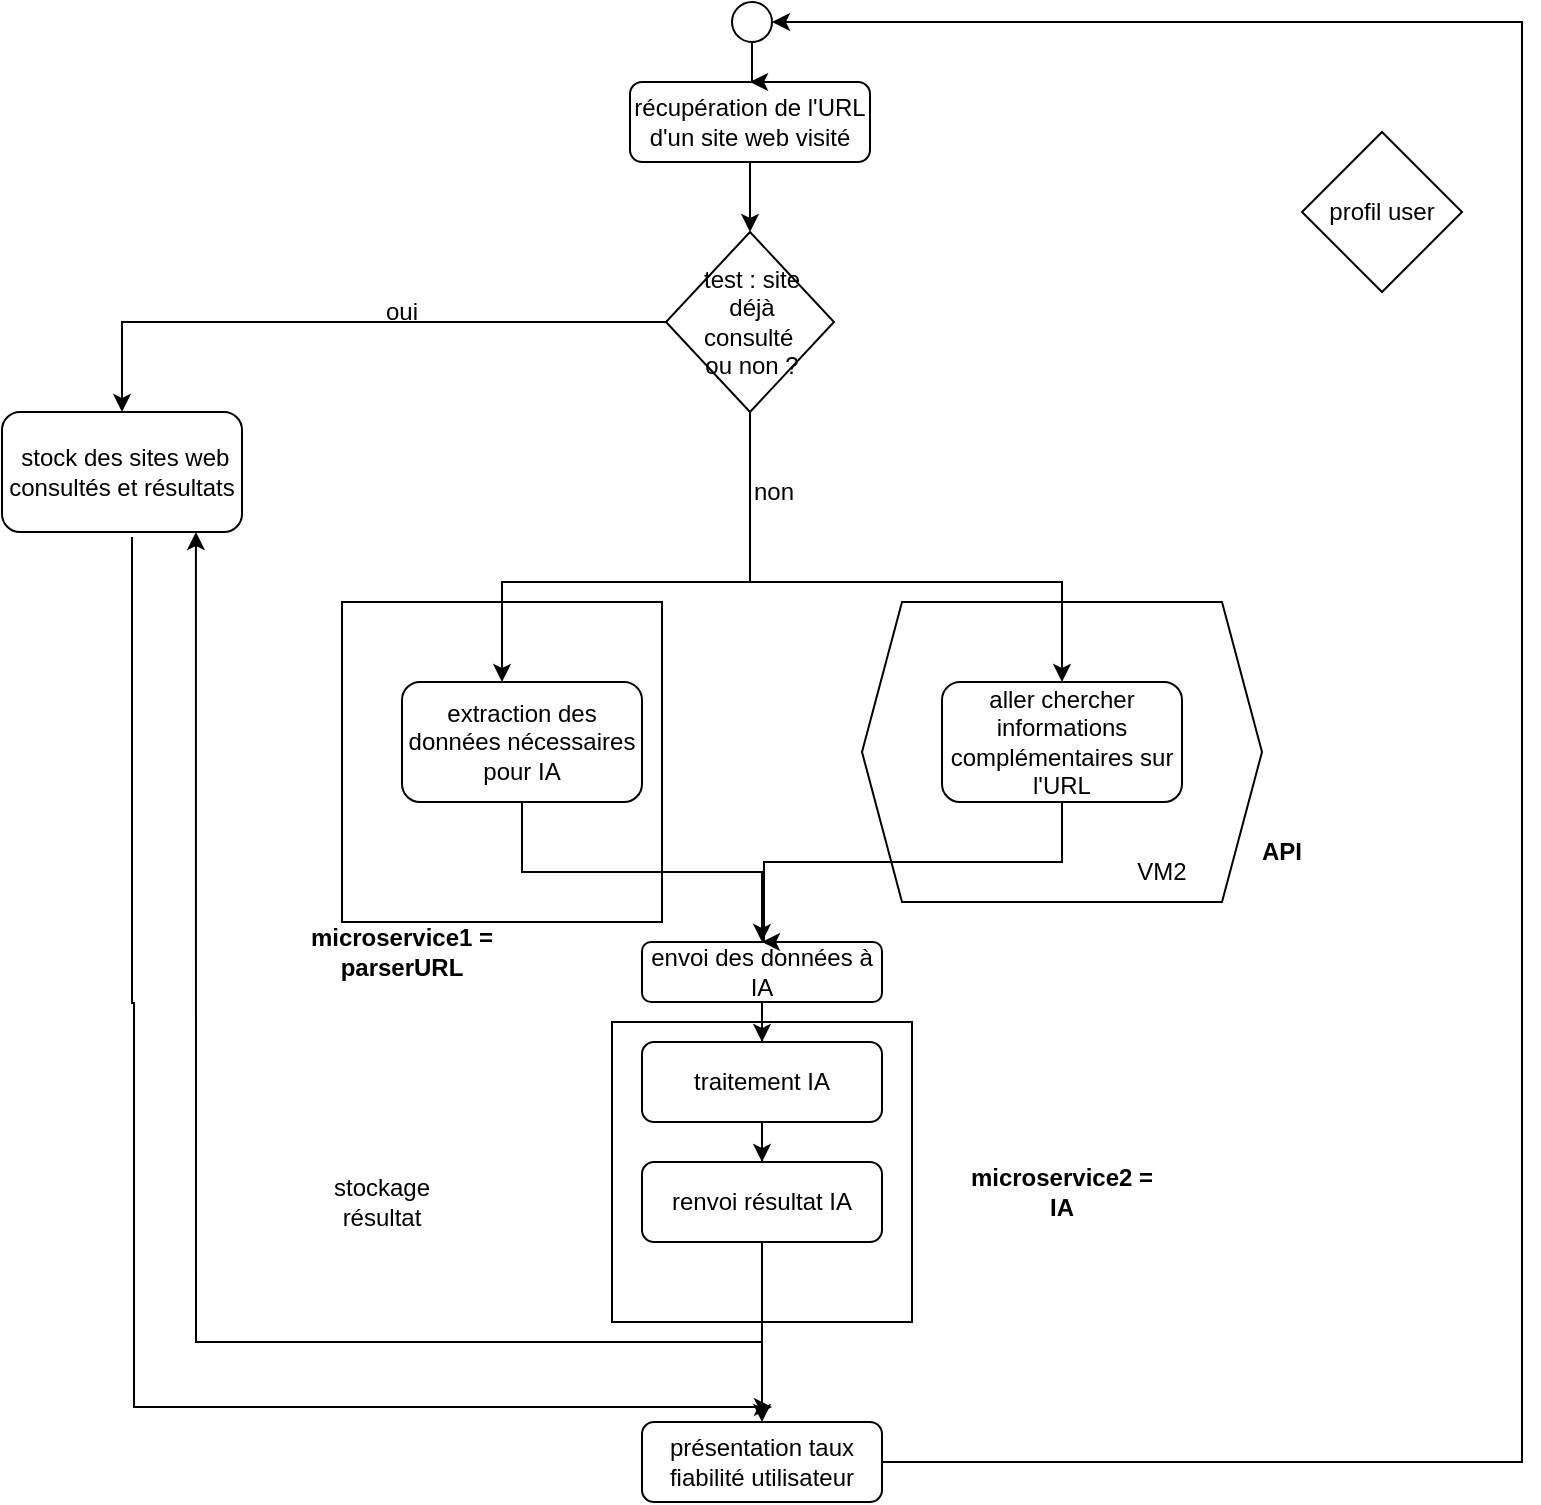 <mxfile version="25.0.3">
  <diagram id="C5RBs43oDa-KdzZeNtuy" name="Page-1">
    <mxGraphModel dx="1434" dy="732" grid="1" gridSize="10" guides="1" tooltips="1" connect="1" arrows="1" fold="1" page="1" pageScale="1" pageWidth="827" pageHeight="1169" math="0" shadow="0">
      <root>
        <mxCell id="WIyWlLk6GJQsqaUBKTNV-0" />
        <mxCell id="WIyWlLk6GJQsqaUBKTNV-1" parent="WIyWlLk6GJQsqaUBKTNV-0" />
        <mxCell id="ohB5InCU-xN0NF_sRHij-32" value="" style="whiteSpace=wrap;html=1;aspect=fixed;" vertex="1" parent="WIyWlLk6GJQsqaUBKTNV-1">
          <mxGeometry x="345" y="600" width="150" height="150" as="geometry" />
        </mxCell>
        <mxCell id="ohB5InCU-xN0NF_sRHij-26" value="" style="whiteSpace=wrap;html=1;aspect=fixed;" vertex="1" parent="WIyWlLk6GJQsqaUBKTNV-1">
          <mxGeometry x="210" y="390" width="160" height="160" as="geometry" />
        </mxCell>
        <mxCell id="ohB5InCU-xN0NF_sRHij-23" value="" style="shape=hexagon;perimeter=hexagonPerimeter2;whiteSpace=wrap;html=1;fixedSize=1;" vertex="1" parent="WIyWlLk6GJQsqaUBKTNV-1">
          <mxGeometry x="470" y="390" width="200" height="150" as="geometry" />
        </mxCell>
        <mxCell id="ohB5InCU-xN0NF_sRHij-34" style="edgeStyle=orthogonalEdgeStyle;rounded=0;orthogonalLoop=1;jettySize=auto;html=1;entryX=0.5;entryY=0;entryDx=0;entryDy=0;" edge="1" parent="WIyWlLk6GJQsqaUBKTNV-1" source="WIyWlLk6GJQsqaUBKTNV-3" target="ohB5InCU-xN0NF_sRHij-19">
          <mxGeometry relative="1" as="geometry" />
        </mxCell>
        <mxCell id="WIyWlLk6GJQsqaUBKTNV-3" value="récupération de l&#39;URL d&#39;un site web visité" style="rounded=1;whiteSpace=wrap;html=1;fontSize=12;glass=0;strokeWidth=1;shadow=0;" parent="WIyWlLk6GJQsqaUBKTNV-1" vertex="1">
          <mxGeometry x="354" y="130" width="120" height="40" as="geometry" />
        </mxCell>
        <mxCell id="ohB5InCU-xN0NF_sRHij-11" style="edgeStyle=orthogonalEdgeStyle;rounded=0;orthogonalLoop=1;jettySize=auto;html=1;entryX=0.5;entryY=0;entryDx=0;entryDy=0;" edge="1" parent="WIyWlLk6GJQsqaUBKTNV-1" source="WIyWlLk6GJQsqaUBKTNV-11" target="ohB5InCU-xN0NF_sRHij-10">
          <mxGeometry relative="1" as="geometry" />
        </mxCell>
        <mxCell id="WIyWlLk6GJQsqaUBKTNV-11" value="traitement IA" style="rounded=1;whiteSpace=wrap;html=1;fontSize=12;glass=0;strokeWidth=1;shadow=0;" parent="WIyWlLk6GJQsqaUBKTNV-1" vertex="1">
          <mxGeometry x="360" y="610" width="120" height="40" as="geometry" />
        </mxCell>
        <mxCell id="ohB5InCU-xN0NF_sRHij-9" style="edgeStyle=orthogonalEdgeStyle;rounded=0;orthogonalLoop=1;jettySize=auto;html=1;" edge="1" parent="WIyWlLk6GJQsqaUBKTNV-1" source="WIyWlLk6GJQsqaUBKTNV-12" target="WIyWlLk6GJQsqaUBKTNV-11">
          <mxGeometry relative="1" as="geometry" />
        </mxCell>
        <mxCell id="WIyWlLk6GJQsqaUBKTNV-12" value="envoi des données à IA" style="rounded=1;whiteSpace=wrap;html=1;fontSize=12;glass=0;strokeWidth=1;shadow=0;" parent="WIyWlLk6GJQsqaUBKTNV-1" vertex="1">
          <mxGeometry x="360" y="560" width="120" height="30" as="geometry" />
        </mxCell>
        <mxCell id="ohB5InCU-xN0NF_sRHij-7" style="edgeStyle=orthogonalEdgeStyle;rounded=0;orthogonalLoop=1;jettySize=auto;html=1;entryX=0.5;entryY=0;entryDx=0;entryDy=0;" edge="1" parent="WIyWlLk6GJQsqaUBKTNV-1" source="ohB5InCU-xN0NF_sRHij-4" target="WIyWlLk6GJQsqaUBKTNV-12">
          <mxGeometry relative="1" as="geometry" />
        </mxCell>
        <mxCell id="ohB5InCU-xN0NF_sRHij-4" value="extraction des données nécessaires pour IA" style="rounded=1;whiteSpace=wrap;html=1;fontSize=12;glass=0;strokeWidth=1;shadow=0;" vertex="1" parent="WIyWlLk6GJQsqaUBKTNV-1">
          <mxGeometry x="240" y="430" width="120" height="60" as="geometry" />
        </mxCell>
        <mxCell id="ohB5InCU-xN0NF_sRHij-8" style="edgeStyle=orthogonalEdgeStyle;rounded=0;orthogonalLoop=1;jettySize=auto;html=1;" edge="1" parent="WIyWlLk6GJQsqaUBKTNV-1" source="ohB5InCU-xN0NF_sRHij-5">
          <mxGeometry relative="1" as="geometry">
            <mxPoint x="420" y="560" as="targetPoint" />
            <Array as="points">
              <mxPoint x="570" y="520" />
              <mxPoint x="421" y="520" />
            </Array>
          </mxGeometry>
        </mxCell>
        <mxCell id="ohB5InCU-xN0NF_sRHij-5" value="aller chercher informations complémentaires sur l&#39;URL" style="rounded=1;whiteSpace=wrap;html=1;fontSize=12;glass=0;strokeWidth=1;shadow=0;" vertex="1" parent="WIyWlLk6GJQsqaUBKTNV-1">
          <mxGeometry x="510" y="430" width="120" height="60" as="geometry" />
        </mxCell>
        <mxCell id="ohB5InCU-xN0NF_sRHij-54" style="edgeStyle=orthogonalEdgeStyle;rounded=0;orthogonalLoop=1;jettySize=auto;html=1;" edge="1" parent="WIyWlLk6GJQsqaUBKTNV-1" source="ohB5InCU-xN0NF_sRHij-10" target="ohB5InCU-xN0NF_sRHij-12">
          <mxGeometry relative="1" as="geometry" />
        </mxCell>
        <mxCell id="ohB5InCU-xN0NF_sRHij-10" value="renvoi résultat IA " style="rounded=1;whiteSpace=wrap;html=1;fontSize=12;glass=0;strokeWidth=1;shadow=0;" vertex="1" parent="WIyWlLk6GJQsqaUBKTNV-1">
          <mxGeometry x="360" y="670" width="120" height="40" as="geometry" />
        </mxCell>
        <mxCell id="ohB5InCU-xN0NF_sRHij-50" style="edgeStyle=orthogonalEdgeStyle;rounded=0;orthogonalLoop=1;jettySize=auto;html=1;entryX=1;entryY=0.5;entryDx=0;entryDy=0;" edge="1" parent="WIyWlLk6GJQsqaUBKTNV-1" source="ohB5InCU-xN0NF_sRHij-12" target="ohB5InCU-xN0NF_sRHij-15">
          <mxGeometry relative="1" as="geometry">
            <Array as="points">
              <mxPoint x="800" y="820" />
              <mxPoint x="800" y="100" />
            </Array>
          </mxGeometry>
        </mxCell>
        <mxCell id="ohB5InCU-xN0NF_sRHij-12" value="présentation taux fiabilité utilisateur" style="rounded=1;whiteSpace=wrap;html=1;fontSize=12;glass=0;strokeWidth=1;shadow=0;" vertex="1" parent="WIyWlLk6GJQsqaUBKTNV-1">
          <mxGeometry x="360" y="800" width="120" height="40" as="geometry" />
        </mxCell>
        <mxCell id="ohB5InCU-xN0NF_sRHij-49" style="edgeStyle=orthogonalEdgeStyle;rounded=0;orthogonalLoop=1;jettySize=auto;html=1;" edge="1" parent="WIyWlLk6GJQsqaUBKTNV-1" source="ohB5InCU-xN0NF_sRHij-15" target="WIyWlLk6GJQsqaUBKTNV-3">
          <mxGeometry relative="1" as="geometry" />
        </mxCell>
        <mxCell id="ohB5InCU-xN0NF_sRHij-15" value="" style="ellipse;whiteSpace=wrap;html=1;aspect=fixed;" vertex="1" parent="WIyWlLk6GJQsqaUBKTNV-1">
          <mxGeometry x="405" y="90" width="20" height="20" as="geometry" />
        </mxCell>
        <mxCell id="ohB5InCU-xN0NF_sRHij-39" style="edgeStyle=orthogonalEdgeStyle;rounded=0;orthogonalLoop=1;jettySize=auto;html=1;exitX=0.5;exitY=1;exitDx=0;exitDy=0;" edge="1" parent="WIyWlLk6GJQsqaUBKTNV-1" source="ohB5InCU-xN0NF_sRHij-19">
          <mxGeometry relative="1" as="geometry">
            <mxPoint x="290" y="430" as="targetPoint" />
            <mxPoint x="324" y="325" as="sourcePoint" />
            <Array as="points">
              <mxPoint x="414" y="380" />
              <mxPoint x="290" y="380" />
            </Array>
          </mxGeometry>
        </mxCell>
        <mxCell id="ohB5InCU-xN0NF_sRHij-40" style="edgeStyle=orthogonalEdgeStyle;rounded=0;orthogonalLoop=1;jettySize=auto;html=1;entryX=0.5;entryY=0;entryDx=0;entryDy=0;" edge="1" parent="WIyWlLk6GJQsqaUBKTNV-1" source="ohB5InCU-xN0NF_sRHij-19" target="ohB5InCU-xN0NF_sRHij-5">
          <mxGeometry relative="1" as="geometry">
            <Array as="points">
              <mxPoint x="414" y="380" />
              <mxPoint x="570" y="380" />
            </Array>
          </mxGeometry>
        </mxCell>
        <mxCell id="ohB5InCU-xN0NF_sRHij-19" value="" style="rhombus;whiteSpace=wrap;html=1;" vertex="1" parent="WIyWlLk6GJQsqaUBKTNV-1">
          <mxGeometry x="372" y="205" width="84" height="90" as="geometry" />
        </mxCell>
        <mxCell id="ohB5InCU-xN0NF_sRHij-20" value="" style="rhombus;whiteSpace=wrap;html=1;" vertex="1" parent="WIyWlLk6GJQsqaUBKTNV-1">
          <mxGeometry x="690" y="155" width="80" height="80" as="geometry" />
        </mxCell>
        <mxCell id="ohB5InCU-xN0NF_sRHij-24" value="VM2" style="text;html=1;align=center;verticalAlign=middle;whiteSpace=wrap;rounded=0;" vertex="1" parent="WIyWlLk6GJQsqaUBKTNV-1">
          <mxGeometry x="590" y="510" width="60" height="30" as="geometry" />
        </mxCell>
        <mxCell id="ohB5InCU-xN0NF_sRHij-33" value="&lt;b&gt;microservice2 = IA&lt;/b&gt;" style="text;html=1;align=center;verticalAlign=middle;whiteSpace=wrap;rounded=0;" vertex="1" parent="WIyWlLk6GJQsqaUBKTNV-1">
          <mxGeometry x="520" y="670" width="100" height="30" as="geometry" />
        </mxCell>
        <mxCell id="ohB5InCU-xN0NF_sRHij-35" value="test : site déjà consulté&amp;nbsp; ou non ?" style="text;html=1;align=center;verticalAlign=middle;whiteSpace=wrap;rounded=0;" vertex="1" parent="WIyWlLk6GJQsqaUBKTNV-1">
          <mxGeometry x="385" y="235" width="60" height="30" as="geometry" />
        </mxCell>
        <mxCell id="ohB5InCU-xN0NF_sRHij-41" value="non" style="text;html=1;align=center;verticalAlign=middle;whiteSpace=wrap;rounded=0;" vertex="1" parent="WIyWlLk6GJQsqaUBKTNV-1">
          <mxGeometry x="396" y="320" width="60" height="30" as="geometry" />
        </mxCell>
        <mxCell id="ohB5InCU-xN0NF_sRHij-42" value="oui" style="text;html=1;align=center;verticalAlign=middle;whiteSpace=wrap;rounded=0;" vertex="1" parent="WIyWlLk6GJQsqaUBKTNV-1">
          <mxGeometry x="210" y="230" width="60" height="30" as="geometry" />
        </mxCell>
        <mxCell id="ohB5InCU-xN0NF_sRHij-44" value="&lt;b&gt;microservice1 = parserURL&lt;/b&gt;" style="text;html=1;align=center;verticalAlign=middle;whiteSpace=wrap;rounded=0;" vertex="1" parent="WIyWlLk6GJQsqaUBKTNV-1">
          <mxGeometry x="190" y="550" width="100" height="30" as="geometry" />
        </mxCell>
        <mxCell id="ohB5InCU-xN0NF_sRHij-45" value="&lt;b&gt;API&lt;/b&gt;" style="text;html=1;align=center;verticalAlign=middle;whiteSpace=wrap;rounded=0;" vertex="1" parent="WIyWlLk6GJQsqaUBKTNV-1">
          <mxGeometry x="630" y="500" width="100" height="30" as="geometry" />
        </mxCell>
        <mxCell id="ohB5InCU-xN0NF_sRHij-46" value="" style="edgeStyle=orthogonalEdgeStyle;rounded=0;orthogonalLoop=1;jettySize=auto;html=1;" edge="1" parent="WIyWlLk6GJQsqaUBKTNV-1" source="ohB5InCU-xN0NF_sRHij-19" target="ohB5InCU-xN0NF_sRHij-18">
          <mxGeometry relative="1" as="geometry">
            <mxPoint x="100" y="360" as="targetPoint" />
            <mxPoint x="372" y="250" as="sourcePoint" />
            <Array as="points">
              <mxPoint x="100" y="250" />
            </Array>
          </mxGeometry>
        </mxCell>
        <mxCell id="ohB5InCU-xN0NF_sRHij-47" style="edgeStyle=orthogonalEdgeStyle;rounded=0;orthogonalLoop=1;jettySize=auto;html=1;" edge="1" parent="WIyWlLk6GJQsqaUBKTNV-1">
          <mxGeometry relative="1" as="geometry">
            <mxPoint x="425" y="792.5" as="targetPoint" />
            <mxPoint x="105" y="357.5" as="sourcePoint" />
            <Array as="points">
              <mxPoint x="105" y="590.5" />
              <mxPoint x="106" y="590.5" />
            </Array>
          </mxGeometry>
        </mxCell>
        <mxCell id="ohB5InCU-xN0NF_sRHij-18" value="&amp;nbsp;stock des sites web consultés et résultats" style="rounded=1;whiteSpace=wrap;html=1;" vertex="1" parent="WIyWlLk6GJQsqaUBKTNV-1">
          <mxGeometry x="40" y="295" width="120" height="60" as="geometry" />
        </mxCell>
        <mxCell id="ohB5InCU-xN0NF_sRHij-48" value="profil user" style="text;html=1;align=center;verticalAlign=middle;whiteSpace=wrap;rounded=0;" vertex="1" parent="WIyWlLk6GJQsqaUBKTNV-1">
          <mxGeometry x="700" y="180" width="60" height="30" as="geometry" />
        </mxCell>
        <mxCell id="ohB5InCU-xN0NF_sRHij-52" style="edgeStyle=orthogonalEdgeStyle;rounded=0;orthogonalLoop=1;jettySize=auto;html=1;entryX=0.808;entryY=1;entryDx=0;entryDy=0;entryPerimeter=0;" edge="1" parent="WIyWlLk6GJQsqaUBKTNV-1" source="ohB5InCU-xN0NF_sRHij-32" target="ohB5InCU-xN0NF_sRHij-18">
          <mxGeometry relative="1" as="geometry">
            <Array as="points">
              <mxPoint x="420" y="760" />
              <mxPoint x="137" y="760" />
            </Array>
          </mxGeometry>
        </mxCell>
        <mxCell id="ohB5InCU-xN0NF_sRHij-53" value="stockage résultat" style="text;html=1;align=center;verticalAlign=middle;whiteSpace=wrap;rounded=0;" vertex="1" parent="WIyWlLk6GJQsqaUBKTNV-1">
          <mxGeometry x="200" y="675" width="60" height="30" as="geometry" />
        </mxCell>
      </root>
    </mxGraphModel>
  </diagram>
</mxfile>
